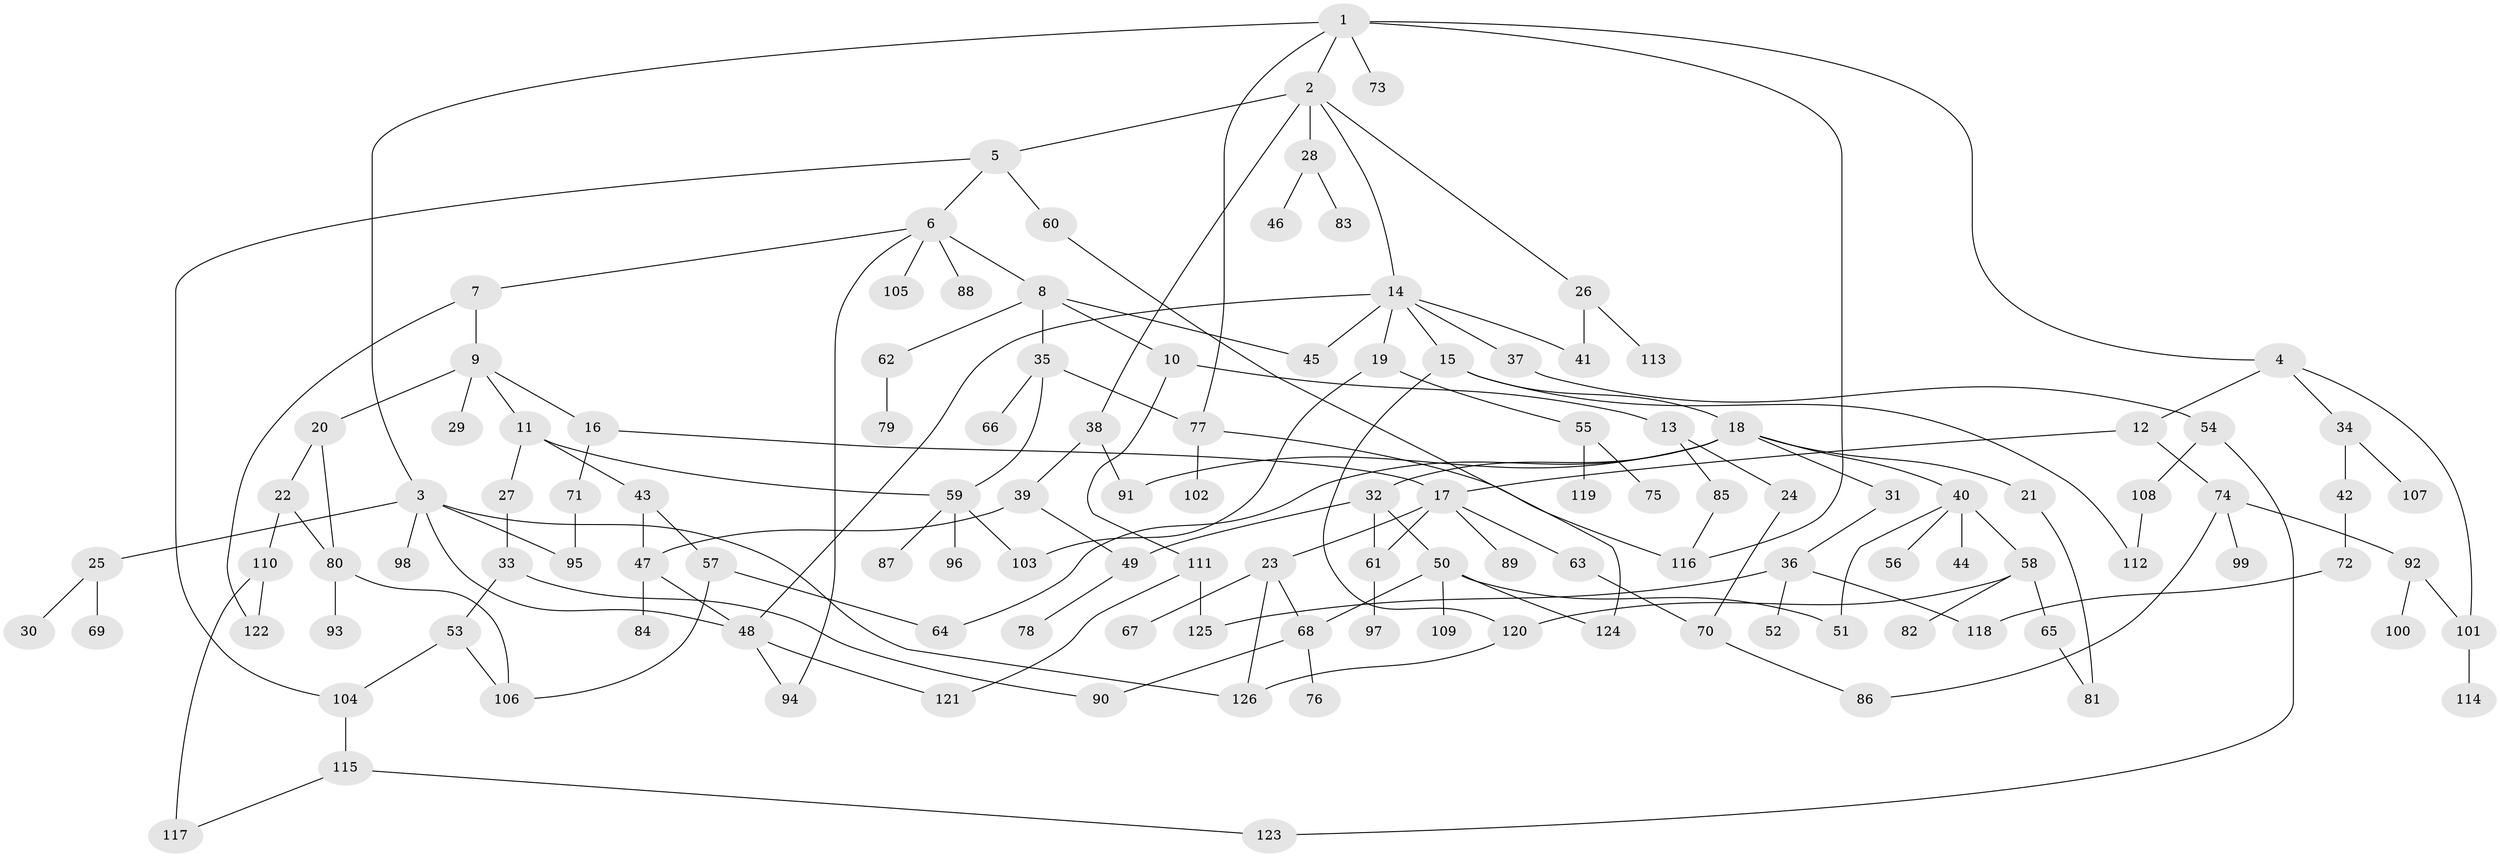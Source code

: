 // coarse degree distribution, {5: 0.047619047619047616, 1: 0.3968253968253968, 4: 0.07936507936507936, 2: 0.30158730158730157, 8: 0.031746031746031744, 3: 0.06349206349206349, 9: 0.031746031746031744, 10: 0.031746031746031744, 6: 0.015873015873015872}
// Generated by graph-tools (version 1.1) at 2025/45/03/04/25 21:45:15]
// undirected, 126 vertices, 164 edges
graph export_dot {
graph [start="1"]
  node [color=gray90,style=filled];
  1;
  2;
  3;
  4;
  5;
  6;
  7;
  8;
  9;
  10;
  11;
  12;
  13;
  14;
  15;
  16;
  17;
  18;
  19;
  20;
  21;
  22;
  23;
  24;
  25;
  26;
  27;
  28;
  29;
  30;
  31;
  32;
  33;
  34;
  35;
  36;
  37;
  38;
  39;
  40;
  41;
  42;
  43;
  44;
  45;
  46;
  47;
  48;
  49;
  50;
  51;
  52;
  53;
  54;
  55;
  56;
  57;
  58;
  59;
  60;
  61;
  62;
  63;
  64;
  65;
  66;
  67;
  68;
  69;
  70;
  71;
  72;
  73;
  74;
  75;
  76;
  77;
  78;
  79;
  80;
  81;
  82;
  83;
  84;
  85;
  86;
  87;
  88;
  89;
  90;
  91;
  92;
  93;
  94;
  95;
  96;
  97;
  98;
  99;
  100;
  101;
  102;
  103;
  104;
  105;
  106;
  107;
  108;
  109;
  110;
  111;
  112;
  113;
  114;
  115;
  116;
  117;
  118;
  119;
  120;
  121;
  122;
  123;
  124;
  125;
  126;
  1 -- 2;
  1 -- 3;
  1 -- 4;
  1 -- 73;
  1 -- 77;
  1 -- 116;
  2 -- 5;
  2 -- 14;
  2 -- 26;
  2 -- 28;
  2 -- 38;
  3 -- 25;
  3 -- 95;
  3 -- 98;
  3 -- 126;
  3 -- 48;
  4 -- 12;
  4 -- 34;
  4 -- 101;
  5 -- 6;
  5 -- 60;
  5 -- 104;
  6 -- 7;
  6 -- 8;
  6 -- 88;
  6 -- 94;
  6 -- 105;
  7 -- 9;
  7 -- 122;
  8 -- 10;
  8 -- 35;
  8 -- 45;
  8 -- 62;
  9 -- 11;
  9 -- 16;
  9 -- 20;
  9 -- 29;
  10 -- 13;
  10 -- 111;
  11 -- 27;
  11 -- 43;
  11 -- 59;
  12 -- 74;
  12 -- 17;
  13 -- 24;
  13 -- 85;
  14 -- 15;
  14 -- 19;
  14 -- 37;
  14 -- 41;
  14 -- 48;
  14 -- 45;
  15 -- 18;
  15 -- 112;
  15 -- 120;
  16 -- 17;
  16 -- 71;
  17 -- 23;
  17 -- 63;
  17 -- 89;
  17 -- 61;
  18 -- 21;
  18 -- 31;
  18 -- 32;
  18 -- 40;
  18 -- 64;
  18 -- 91;
  19 -- 55;
  19 -- 103;
  20 -- 22;
  20 -- 80;
  21 -- 81;
  22 -- 80;
  22 -- 110;
  23 -- 67;
  23 -- 68;
  23 -- 126;
  24 -- 70;
  25 -- 30;
  25 -- 69;
  26 -- 41;
  26 -- 113;
  27 -- 33;
  28 -- 46;
  28 -- 83;
  31 -- 36;
  32 -- 50;
  32 -- 61;
  32 -- 49;
  33 -- 53;
  33 -- 90;
  34 -- 42;
  34 -- 107;
  35 -- 66;
  35 -- 59;
  35 -- 77;
  36 -- 52;
  36 -- 118;
  36 -- 125;
  37 -- 54;
  38 -- 39;
  38 -- 91;
  39 -- 49;
  39 -- 47;
  40 -- 44;
  40 -- 56;
  40 -- 58;
  40 -- 51;
  42 -- 72;
  43 -- 47;
  43 -- 57;
  47 -- 48;
  47 -- 84;
  48 -- 121;
  48 -- 94;
  49 -- 78;
  50 -- 51;
  50 -- 109;
  50 -- 124;
  50 -- 68;
  53 -- 104;
  53 -- 106;
  54 -- 108;
  54 -- 123;
  55 -- 75;
  55 -- 119;
  57 -- 106;
  57 -- 64;
  58 -- 65;
  58 -- 82;
  58 -- 120;
  59 -- 87;
  59 -- 96;
  59 -- 103;
  60 -- 124;
  61 -- 97;
  62 -- 79;
  63 -- 70;
  65 -- 81;
  68 -- 76;
  68 -- 90;
  70 -- 86;
  71 -- 95;
  72 -- 118;
  74 -- 92;
  74 -- 99;
  74 -- 86;
  77 -- 102;
  77 -- 116;
  80 -- 93;
  80 -- 106;
  85 -- 116;
  92 -- 100;
  92 -- 101;
  101 -- 114;
  104 -- 115;
  108 -- 112;
  110 -- 117;
  110 -- 122;
  111 -- 121;
  111 -- 125;
  115 -- 123;
  115 -- 117;
  120 -- 126;
}
